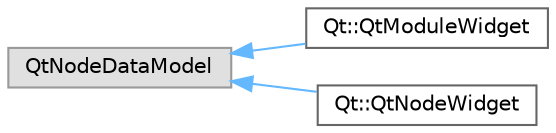 digraph "Graphical Class Hierarchy"
{
 // LATEX_PDF_SIZE
  bgcolor="transparent";
  edge [fontname=Helvetica,fontsize=10,labelfontname=Helvetica,labelfontsize=10];
  node [fontname=Helvetica,fontsize=10,shape=box,height=0.2,width=0.4];
  rankdir="LR";
  Node0 [id="Node000000",label="QtNodeDataModel",height=0.2,width=0.4,color="grey60", fillcolor="#E0E0E0", style="filled",tooltip=" "];
  Node0 -> Node1 [id="edge574_Node000000_Node000001",dir="back",color="steelblue1",style="solid",tooltip=" "];
  Node1 [id="Node000001",label="Qt::QtModuleWidget",height=0.2,width=0.4,color="grey40", fillcolor="white", style="filled",URL="$class_qt_1_1_qt_module_widget.html",tooltip=" "];
  Node0 -> Node2 [id="edge575_Node000000_Node000002",dir="back",color="steelblue1",style="solid",tooltip=" "];
  Node2 [id="Node000002",label="Qt::QtNodeWidget",height=0.2,width=0.4,color="grey40", fillcolor="white", style="filled",URL="$class_qt_1_1_qt_node_widget.html",tooltip="The model dictates the number of inputs and outputs for the Node."];
}
